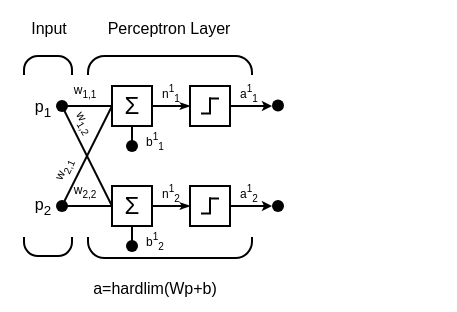 <mxfile version="21.1.5" type="google">
  <diagram name="Page-1" id="o3OmXqs5ttL62hiok94B">
    <mxGraphModel grid="0" page="1" gridSize="10" guides="1" tooltips="1" connect="1" arrows="1" fold="1" pageScale="1" pageWidth="850" pageHeight="1100" math="0" shadow="0">
      <root>
        <mxCell id="0" />
        <mxCell id="1" parent="0" />
        <mxCell id="j1ok3vH9-dQjs1DNw6gj-5" value="" style="rounded=1;whiteSpace=wrap;html=1;imageWidth=19;arcSize=29;" vertex="1" parent="1">
          <mxGeometry x="156" y="90" width="24" height="100" as="geometry" />
        </mxCell>
        <mxCell id="j1ok3vH9-dQjs1DNw6gj-6" value="&lt;font style=&quot;font-size: 8px;&quot;&gt;Input&lt;/font&gt;" style="text;html=1;align=center;verticalAlign=middle;resizable=0;points=[];autosize=1;strokeColor=none;fillColor=none;" vertex="1" parent="1">
          <mxGeometry x="150" y="62" width="36" height="26" as="geometry" />
        </mxCell>
        <mxCell id="j1ok3vH9-dQjs1DNw6gj-9" value="" style="rounded=0;whiteSpace=wrap;html=1;strokeColor=#FFFFFF;" vertex="1" parent="1">
          <mxGeometry x="145" y="100" width="39" height="80" as="geometry" />
        </mxCell>
        <mxCell id="j1ok3vH9-dQjs1DNw6gj-7" value="&lt;font style=&quot;font-size: 8px;&quot;&gt;p&lt;sub&gt;1&lt;/sub&gt;&lt;/font&gt;" style="text;html=1;align=center;verticalAlign=middle;resizable=0;points=[];autosize=1;strokeColor=none;fillColor=none;" vertex="1" parent="1">
          <mxGeometry x="152" y="100" width="26" height="27" as="geometry" />
        </mxCell>
        <mxCell id="j1ok3vH9-dQjs1DNw6gj-8" value="&lt;font style=&quot;font-size: 8px;&quot;&gt;p&lt;sub style=&quot;&quot;&gt;2&lt;/sub&gt;&lt;/font&gt;" style="text;html=1;align=center;verticalAlign=middle;resizable=0;points=[];autosize=1;strokeColor=none;fillColor=none;fontSize=8;" vertex="1" parent="1">
          <mxGeometry x="152" y="153.25" width="26" height="23" as="geometry" />
        </mxCell>
        <mxCell id="j1ok3vH9-dQjs1DNw6gj-10" value="" style="rounded=1;whiteSpace=wrap;html=1;imageWidth=19;arcSize=10;" vertex="1" parent="1">
          <mxGeometry x="188" y="90" width="82" height="101" as="geometry" />
        </mxCell>
        <mxCell id="j1ok3vH9-dQjs1DNw6gj-11" value="" style="rounded=0;whiteSpace=wrap;html=1;strokeColor=#FFFFFF;" vertex="1" parent="1">
          <mxGeometry x="184" y="100" width="187" height="80" as="geometry" />
        </mxCell>
        <mxCell id="j1ok3vH9-dQjs1DNw6gj-17" style="edgeStyle=orthogonalEdgeStyle;rounded=0;orthogonalLoop=1;jettySize=auto;html=1;entryX=0;entryY=0.5;entryDx=0;entryDy=0;endArrow=none;endFill=0;" edge="1" parent="1" source="j1ok3vH9-dQjs1DNw6gj-12" target="j1ok3vH9-dQjs1DNw6gj-15">
          <mxGeometry relative="1" as="geometry" />
        </mxCell>
        <mxCell id="j1ok3vH9-dQjs1DNw6gj-18" style="rounded=0;orthogonalLoop=1;jettySize=auto;html=1;entryX=0;entryY=0.5;entryDx=0;entryDy=0;endArrow=none;endFill=0;" edge="1" parent="1" source="j1ok3vH9-dQjs1DNw6gj-12" target="j1ok3vH9-dQjs1DNw6gj-16">
          <mxGeometry relative="1" as="geometry" />
        </mxCell>
        <mxCell id="j1ok3vH9-dQjs1DNw6gj-12" value="" style="shape=waypoint;sketch=0;fillStyle=solid;size=6;pointerEvents=1;points=[];fillColor=none;resizable=0;rotatable=0;perimeter=centerPerimeter;snapToPoint=1;" vertex="1" parent="1">
          <mxGeometry x="165" y="105" width="20" height="20" as="geometry" />
        </mxCell>
        <mxCell id="j1ok3vH9-dQjs1DNw6gj-19" style="rounded=0;orthogonalLoop=1;jettySize=auto;html=1;entryX=0;entryY=0.5;entryDx=0;entryDy=0;endArrow=none;endFill=0;" edge="1" parent="1" source="j1ok3vH9-dQjs1DNw6gj-13" target="j1ok3vH9-dQjs1DNw6gj-15">
          <mxGeometry relative="1" as="geometry" />
        </mxCell>
        <mxCell id="j1ok3vH9-dQjs1DNw6gj-21" style="edgeStyle=orthogonalEdgeStyle;rounded=0;orthogonalLoop=1;jettySize=auto;html=1;entryX=0;entryY=0.5;entryDx=0;entryDy=0;endArrow=none;endFill=0;" edge="1" parent="1" source="j1ok3vH9-dQjs1DNw6gj-13" target="j1ok3vH9-dQjs1DNw6gj-16">
          <mxGeometry relative="1" as="geometry" />
        </mxCell>
        <mxCell id="j1ok3vH9-dQjs1DNw6gj-13" value="" style="shape=waypoint;sketch=0;fillStyle=solid;size=6;pointerEvents=1;points=[];fillColor=none;resizable=0;rotatable=0;perimeter=centerPerimeter;snapToPoint=1;" vertex="1" parent="1">
          <mxGeometry x="165" y="155" width="20" height="20" as="geometry" />
        </mxCell>
        <mxCell id="j1ok3vH9-dQjs1DNw6gj-30" style="edgeStyle=orthogonalEdgeStyle;rounded=0;orthogonalLoop=1;jettySize=auto;html=1;exitX=0.5;exitY=1;exitDx=0;exitDy=0;endArrow=none;endFill=0;" edge="1" parent="1" source="j1ok3vH9-dQjs1DNw6gj-15" target="j1ok3vH9-dQjs1DNw6gj-28">
          <mxGeometry relative="1" as="geometry" />
        </mxCell>
        <mxCell id="j1ok3vH9-dQjs1DNw6gj-34" style="edgeStyle=orthogonalEdgeStyle;rounded=0;orthogonalLoop=1;jettySize=auto;html=1;exitX=1;exitY=0.5;exitDx=0;exitDy=0;entryX=0;entryY=0.5;entryDx=0;entryDy=0;endArrow=classicThin;endFill=1;strokeWidth=1;endSize=2;" edge="1" parent="1" source="j1ok3vH9-dQjs1DNw6gj-15" target="j1ok3vH9-dQjs1DNw6gj-32">
          <mxGeometry relative="1" as="geometry" />
        </mxCell>
        <mxCell id="j1ok3vH9-dQjs1DNw6gj-15" value="Σ" style="whiteSpace=wrap;html=1;aspect=fixed;" vertex="1" parent="1">
          <mxGeometry x="200" y="105" width="20" height="20" as="geometry" />
        </mxCell>
        <mxCell id="j1ok3vH9-dQjs1DNw6gj-31" style="edgeStyle=orthogonalEdgeStyle;rounded=0;orthogonalLoop=1;jettySize=auto;html=1;exitX=0.5;exitY=1;exitDx=0;exitDy=0;entryX=0.468;entryY=0.361;entryDx=0;entryDy=0;entryPerimeter=0;endArrow=none;endFill=0;" edge="1" parent="1" source="j1ok3vH9-dQjs1DNw6gj-16" target="j1ok3vH9-dQjs1DNw6gj-29">
          <mxGeometry relative="1" as="geometry" />
        </mxCell>
        <mxCell id="j1ok3vH9-dQjs1DNw6gj-35" style="edgeStyle=orthogonalEdgeStyle;rounded=0;orthogonalLoop=1;jettySize=auto;html=1;exitX=1;exitY=0.5;exitDx=0;exitDy=0;entryX=0;entryY=0.5;entryDx=0;entryDy=0;endArrow=classicThin;endFill=1;strokeWidth=1;endSize=2;" edge="1" parent="1" source="j1ok3vH9-dQjs1DNw6gj-16" target="j1ok3vH9-dQjs1DNw6gj-33">
          <mxGeometry relative="1" as="geometry" />
        </mxCell>
        <mxCell id="j1ok3vH9-dQjs1DNw6gj-16" value="Σ" style="whiteSpace=wrap;html=1;aspect=fixed;" vertex="1" parent="1">
          <mxGeometry x="200" y="155" width="20" height="20" as="geometry" />
        </mxCell>
        <mxCell id="j1ok3vH9-dQjs1DNw6gj-22" value="&lt;font style=&quot;font-size: 6px;&quot;&gt;w&lt;sub style=&quot;&quot;&gt;2,1&lt;/sub&gt;&lt;/font&gt;" style="text;html=1;align=center;verticalAlign=middle;resizable=0;points=[];autosize=1;strokeColor=none;fillColor=none;fontSize=6;rotation=-65;" vertex="1" parent="1">
          <mxGeometry x="161" y="137" width="29" height="21" as="geometry" />
        </mxCell>
        <mxCell id="j1ok3vH9-dQjs1DNw6gj-24" value="&lt;font style=&quot;font-size: 6px;&quot;&gt;w&lt;sub&gt;1&lt;/sub&gt;&lt;sub style=&quot;&quot;&gt;,1&lt;/sub&gt;&lt;/font&gt;" style="text;html=1;align=center;verticalAlign=middle;resizable=0;points=[];autosize=1;strokeColor=none;fillColor=none;fontSize=6;rotation=0;" vertex="1" parent="1">
          <mxGeometry x="171" y="97" width="29" height="21" as="geometry" />
        </mxCell>
        <mxCell id="j1ok3vH9-dQjs1DNw6gj-25" value="&lt;font style=&quot;font-size: 6px;&quot;&gt;w&lt;sub&gt;2&lt;/sub&gt;&lt;sub style=&quot;&quot;&gt;,2&lt;/sub&gt;&lt;/font&gt;" style="text;html=1;align=center;verticalAlign=middle;resizable=0;points=[];autosize=1;strokeColor=none;fillColor=none;fontSize=6;rotation=0;" vertex="1" parent="1">
          <mxGeometry x="171" y="147.25" width="29" height="21" as="geometry" />
        </mxCell>
        <mxCell id="j1ok3vH9-dQjs1DNw6gj-26" value="&lt;font style=&quot;font-size: 6px;&quot;&gt;w&lt;sub style=&quot;&quot;&gt;1,2&lt;/sub&gt;&lt;/font&gt;" style="text;html=1;align=center;verticalAlign=middle;resizable=0;points=[];autosize=1;strokeColor=none;fillColor=none;fontSize=6;rotation=60;" vertex="1" parent="1">
          <mxGeometry x="171" y="112" width="29" height="21" as="geometry" />
        </mxCell>
        <mxCell id="j1ok3vH9-dQjs1DNw6gj-28" value="" style="shape=waypoint;sketch=0;fillStyle=solid;size=6;pointerEvents=1;points=[];fillColor=none;resizable=0;rotatable=0;perimeter=centerPerimeter;snapToPoint=1;" vertex="1" parent="1">
          <mxGeometry x="200" y="125" width="20" height="20" as="geometry" />
        </mxCell>
        <mxCell id="j1ok3vH9-dQjs1DNw6gj-29" value="" style="shape=waypoint;sketch=0;fillStyle=solid;size=6;pointerEvents=1;points=[];fillColor=none;resizable=0;rotatable=0;perimeter=centerPerimeter;snapToPoint=1;" vertex="1" parent="1">
          <mxGeometry x="200" y="175" width="20" height="20" as="geometry" />
        </mxCell>
        <mxCell id="j1ok3vH9-dQjs1DNw6gj-46" style="edgeStyle=orthogonalEdgeStyle;rounded=0;orthogonalLoop=1;jettySize=auto;html=1;exitX=1;exitY=0.5;exitDx=0;exitDy=0;endSize=2;" edge="1" parent="1" source="j1ok3vH9-dQjs1DNw6gj-32">
          <mxGeometry relative="1" as="geometry">
            <mxPoint x="280" y="115" as="targetPoint" />
          </mxGeometry>
        </mxCell>
        <mxCell id="j1ok3vH9-dQjs1DNw6gj-32" value="" style="whiteSpace=wrap;html=1;aspect=fixed;" vertex="1" parent="1">
          <mxGeometry x="239" y="105" width="20" height="20" as="geometry" />
        </mxCell>
        <mxCell id="j1ok3vH9-dQjs1DNw6gj-47" style="edgeStyle=orthogonalEdgeStyle;rounded=0;orthogonalLoop=1;jettySize=auto;html=1;exitX=1;exitY=0.5;exitDx=0;exitDy=0;endSize=2;" edge="1" parent="1" source="j1ok3vH9-dQjs1DNw6gj-33">
          <mxGeometry relative="1" as="geometry">
            <mxPoint x="280" y="165" as="targetPoint" />
          </mxGeometry>
        </mxCell>
        <mxCell id="j1ok3vH9-dQjs1DNw6gj-33" value="" style="whiteSpace=wrap;html=1;aspect=fixed;" vertex="1" parent="1">
          <mxGeometry x="239" y="155" width="20" height="20" as="geometry" />
        </mxCell>
        <mxCell id="j1ok3vH9-dQjs1DNw6gj-36" value="" style="shape=partialRectangle;whiteSpace=wrap;html=1;bottom=0;right=0;fillColor=none;rotation=0;" vertex="1" parent="1">
          <mxGeometry x="249" y="111.25" width="4" height="7" as="geometry" />
        </mxCell>
        <mxCell id="j1ok3vH9-dQjs1DNw6gj-37" value="" style="shape=partialRectangle;whiteSpace=wrap;html=1;bottom=0;right=0;fillColor=none;rotation=-180;" vertex="1" parent="1">
          <mxGeometry x="245" y="111.25" width="4" height="7.5" as="geometry" />
        </mxCell>
        <mxCell id="j1ok3vH9-dQjs1DNw6gj-40" value="" style="shape=partialRectangle;whiteSpace=wrap;html=1;bottom=0;right=0;fillColor=none;rotation=0;" vertex="1" parent="1">
          <mxGeometry x="249" y="161.25" width="4" height="7" as="geometry" />
        </mxCell>
        <mxCell id="j1ok3vH9-dQjs1DNw6gj-41" value="" style="shape=partialRectangle;whiteSpace=wrap;html=1;bottom=0;right=0;fillColor=none;rotation=-180;" vertex="1" parent="1">
          <mxGeometry x="245" y="161.25" width="4" height="7.5" as="geometry" />
        </mxCell>
        <mxCell id="j1ok3vH9-dQjs1DNw6gj-42" value="" style="shape=waypoint;sketch=0;fillStyle=solid;size=6;pointerEvents=1;points=[];fillColor=none;resizable=0;rotatable=0;perimeter=centerPerimeter;snapToPoint=1;" vertex="1" parent="1">
          <mxGeometry x="273" y="155" width="20" height="20" as="geometry" />
        </mxCell>
        <mxCell id="j1ok3vH9-dQjs1DNw6gj-45" value="" style="shape=waypoint;sketch=0;fillStyle=solid;size=6;pointerEvents=1;points=[];fillColor=none;resizable=0;rotatable=0;perimeter=centerPerimeter;snapToPoint=1;" vertex="1" parent="1">
          <mxGeometry x="273" y="104.75" width="20" height="20" as="geometry" />
        </mxCell>
        <mxCell id="j1ok3vH9-dQjs1DNw6gj-51" value="&lt;font style=&quot;font-size: 6px;&quot;&gt;n&lt;sup&gt;1&lt;/sup&gt;&lt;sub style=&quot;&quot;&gt;1&lt;/sub&gt;&lt;/font&gt;" style="text;html=1;align=center;verticalAlign=middle;resizable=0;points=[];autosize=1;strokeColor=none;fillColor=none;fontSize=6;rotation=0;" vertex="1" parent="1">
          <mxGeometry x="215.5" y="96.75" width="27" height="23" as="geometry" />
        </mxCell>
        <mxCell id="j1ok3vH9-dQjs1DNw6gj-52" value="&lt;font style=&quot;font-size: 6px;&quot;&gt;n&lt;sup&gt;1&lt;/sup&gt;&lt;sub style=&quot;&quot;&gt;2&lt;/sub&gt;&lt;/font&gt;" style="text;html=1;align=center;verticalAlign=middle;resizable=0;points=[];autosize=1;strokeColor=none;fillColor=none;fontSize=6;rotation=0;" vertex="1" parent="1">
          <mxGeometry x="215.5" y="146.25" width="27" height="23" as="geometry" />
        </mxCell>
        <mxCell id="j1ok3vH9-dQjs1DNw6gj-53" value="&lt;font style=&quot;font-size: 6px;&quot;&gt;a&lt;sup&gt;1&lt;/sup&gt;&lt;sub style=&quot;&quot;&gt;2&lt;/sub&gt;&lt;/font&gt;" style="text;html=1;align=center;verticalAlign=middle;resizable=0;points=[];autosize=1;strokeColor=none;fillColor=none;fontSize=6;rotation=0;" vertex="1" parent="1">
          <mxGeometry x="254" y="146.75" width="27" height="23" as="geometry" />
        </mxCell>
        <mxCell id="j1ok3vH9-dQjs1DNw6gj-54" value="&lt;font style=&quot;font-size: 6px;&quot;&gt;a&lt;sup&gt;1&lt;/sup&gt;&lt;sub&gt;1&lt;/sub&gt;&lt;/font&gt;" style="text;html=1;align=center;verticalAlign=middle;resizable=0;points=[];autosize=1;strokeColor=none;fillColor=none;fontSize=6;rotation=0;" vertex="1" parent="1">
          <mxGeometry x="254" y="96.75" width="27" height="23" as="geometry" />
        </mxCell>
        <mxCell id="j1ok3vH9-dQjs1DNw6gj-55" value="&lt;font style=&quot;font-size: 6px;&quot;&gt;b&lt;sup&gt;1&lt;/sup&gt;&lt;sub style=&quot;&quot;&gt;1&lt;/sub&gt;&lt;/font&gt;" style="text;html=1;align=center;verticalAlign=middle;resizable=0;points=[];autosize=1;strokeColor=none;fillColor=none;fontSize=6;rotation=0;" vertex="1" parent="1">
          <mxGeometry x="207" y="120" width="27" height="23" as="geometry" />
        </mxCell>
        <mxCell id="j1ok3vH9-dQjs1DNw6gj-56" value="&lt;font style=&quot;font-size: 6px;&quot;&gt;b&lt;sup&gt;1&lt;/sup&gt;&lt;sub style=&quot;&quot;&gt;2&lt;/sub&gt;&lt;/font&gt;" style="text;html=1;align=center;verticalAlign=middle;resizable=0;points=[];autosize=1;strokeColor=none;fillColor=none;fontSize=6;rotation=0;" vertex="1" parent="1">
          <mxGeometry x="207" y="170" width="27" height="23" as="geometry" />
        </mxCell>
        <mxCell id="j1ok3vH9-dQjs1DNw6gj-58" value="&lt;font style=&quot;font-size: 8px;&quot;&gt;Perceptron Layer&lt;/font&gt;" style="text;html=1;align=center;verticalAlign=middle;resizable=0;points=[];autosize=1;strokeColor=none;fillColor=none;" vertex="1" parent="1">
          <mxGeometry x="188" y="62" width="79" height="26" as="geometry" />
        </mxCell>
        <mxCell id="j1ok3vH9-dQjs1DNw6gj-59" value="a=hardlim(Wp+b)" style="text;html=1;align=center;verticalAlign=middle;resizable=0;points=[];autosize=1;strokeColor=none;fillColor=none;fontSize=8;" vertex="1" parent="1">
          <mxGeometry x="180.5" y="195" width="80" height="22" as="geometry" />
        </mxCell>
      </root>
    </mxGraphModel>
  </diagram>
</mxfile>

